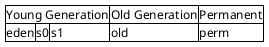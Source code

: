 @startsalt
skinparam Fontsize 20

{#

Young Generation | *  | * | Old Generation | Permanent
eden | s0 | s1| old | perm

}
@endsalt